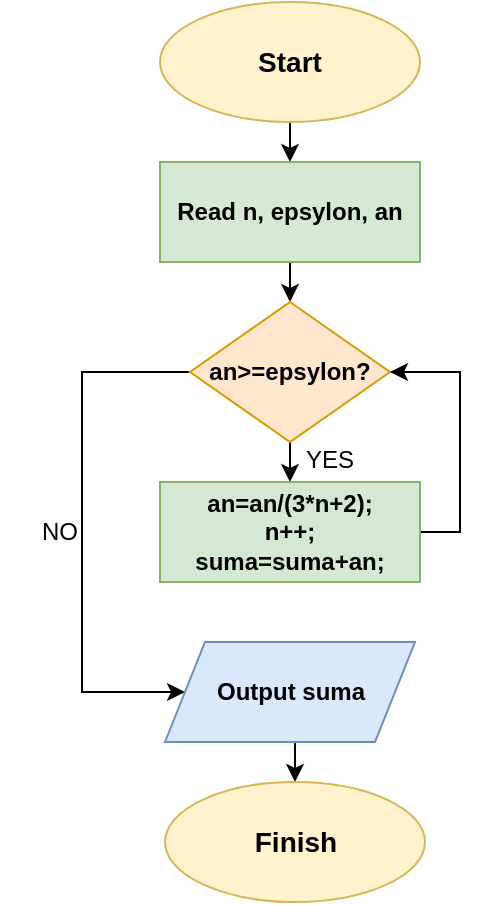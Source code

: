 <mxfile version="22.1.4" type="github">
  <diagram name="Сторінка-1" id="DYfT3-H38FNfJMRjdE1F">
    <mxGraphModel dx="910" dy="498" grid="0" gridSize="10" guides="1" tooltips="1" connect="1" arrows="1" fold="1" page="1" pageScale="1" pageWidth="827" pageHeight="1169" math="0" shadow="0">
      <root>
        <mxCell id="0" />
        <mxCell id="1" parent="0" />
        <mxCell id="lKjCsTjpu_VQotGphrrI-5" style="edgeStyle=orthogonalEdgeStyle;rounded=0;orthogonalLoop=1;jettySize=auto;html=1;exitX=0.5;exitY=1;exitDx=0;exitDy=0;entryX=0.5;entryY=0;entryDx=0;entryDy=0;" parent="1" source="lKjCsTjpu_VQotGphrrI-1" target="lKjCsTjpu_VQotGphrrI-2" edge="1">
          <mxGeometry relative="1" as="geometry" />
        </mxCell>
        <mxCell id="lKjCsTjpu_VQotGphrrI-1" value="&lt;b&gt;&lt;font style=&quot;font-size: 14px;&quot;&gt;Start&lt;/font&gt;&lt;/b&gt;" style="ellipse;whiteSpace=wrap;html=1;fillColor=#fff2cc;strokeColor=#d6b656;" parent="1" vertex="1">
          <mxGeometry x="310" y="40" width="130" height="60" as="geometry" />
        </mxCell>
        <mxCell id="lKjCsTjpu_VQotGphrrI-6" style="edgeStyle=orthogonalEdgeStyle;rounded=0;orthogonalLoop=1;jettySize=auto;html=1;exitX=0.5;exitY=1;exitDx=0;exitDy=0;entryX=0.5;entryY=0;entryDx=0;entryDy=0;" parent="1" source="lKjCsTjpu_VQotGphrrI-2" target="lKjCsTjpu_VQotGphrrI-3" edge="1">
          <mxGeometry relative="1" as="geometry" />
        </mxCell>
        <mxCell id="lKjCsTjpu_VQotGphrrI-2" value="&lt;b&gt;Read n, epsylon, an&lt;/b&gt;" style="rounded=0;whiteSpace=wrap;html=1;fillColor=#d5e8d4;strokeColor=#82b366;" parent="1" vertex="1">
          <mxGeometry x="310" y="120" width="130" height="50" as="geometry" />
        </mxCell>
        <mxCell id="lKjCsTjpu_VQotGphrrI-10" style="edgeStyle=orthogonalEdgeStyle;rounded=0;orthogonalLoop=1;jettySize=auto;html=1;exitX=0;exitY=0.5;exitDx=0;exitDy=0;entryX=0;entryY=0.5;entryDx=0;entryDy=0;" parent="1" source="lKjCsTjpu_VQotGphrrI-3" target="lKjCsTjpu_VQotGphrrI-9" edge="1">
          <mxGeometry relative="1" as="geometry">
            <mxPoint x="270" y="390" as="targetPoint" />
            <Array as="points">
              <mxPoint x="271" y="225" />
              <mxPoint x="271" y="385" />
            </Array>
          </mxGeometry>
        </mxCell>
        <mxCell id="vaFHtBoF9ftziImZioTU-1" style="edgeStyle=orthogonalEdgeStyle;rounded=0;orthogonalLoop=1;jettySize=auto;html=1;exitX=0.5;exitY=1;exitDx=0;exitDy=0;entryX=0.5;entryY=0;entryDx=0;entryDy=0;" edge="1" parent="1" source="lKjCsTjpu_VQotGphrrI-3" target="lKjCsTjpu_VQotGphrrI-4">
          <mxGeometry relative="1" as="geometry" />
        </mxCell>
        <mxCell id="lKjCsTjpu_VQotGphrrI-3" value="&lt;b&gt;an&amp;gt;=epsylon?&lt;/b&gt;" style="rhombus;whiteSpace=wrap;html=1;fillColor=#ffe6cc;strokeColor=#d79b00;" parent="1" vertex="1">
          <mxGeometry x="325" y="190" width="100" height="70" as="geometry" />
        </mxCell>
        <mxCell id="vaFHtBoF9ftziImZioTU-2" style="edgeStyle=orthogonalEdgeStyle;rounded=0;orthogonalLoop=1;jettySize=auto;html=1;exitX=1;exitY=0.5;exitDx=0;exitDy=0;entryX=1;entryY=0.5;entryDx=0;entryDy=0;" edge="1" parent="1" source="lKjCsTjpu_VQotGphrrI-4" target="lKjCsTjpu_VQotGphrrI-3">
          <mxGeometry relative="1" as="geometry" />
        </mxCell>
        <mxCell id="lKjCsTjpu_VQotGphrrI-4" value="&lt;b&gt;an=an/(3*n+2);&lt;br&gt;n++;&lt;br&gt;suma=suma+an;&lt;/b&gt;" style="rounded=0;whiteSpace=wrap;html=1;fillColor=#d5e8d4;strokeColor=#82b366;" parent="1" vertex="1">
          <mxGeometry x="310" y="280" width="130" height="50" as="geometry" />
        </mxCell>
        <mxCell id="lKjCsTjpu_VQotGphrrI-12" style="edgeStyle=orthogonalEdgeStyle;rounded=0;orthogonalLoop=1;jettySize=auto;html=1;exitX=0.5;exitY=1;exitDx=0;exitDy=0;entryX=0.5;entryY=0;entryDx=0;entryDy=0;" parent="1" source="lKjCsTjpu_VQotGphrrI-9" target="lKjCsTjpu_VQotGphrrI-11" edge="1">
          <mxGeometry relative="1" as="geometry" />
        </mxCell>
        <mxCell id="lKjCsTjpu_VQotGphrrI-9" value="&lt;b&gt;Output suma&lt;/b&gt;" style="shape=parallelogram;perimeter=parallelogramPerimeter;whiteSpace=wrap;html=1;fixedSize=1;fillColor=#dae8fc;strokeColor=#6c8ebf;" parent="1" vertex="1">
          <mxGeometry x="312.5" y="360" width="125" height="50" as="geometry" />
        </mxCell>
        <mxCell id="lKjCsTjpu_VQotGphrrI-11" value="&lt;b&gt;&lt;font style=&quot;font-size: 14px;&quot;&gt;Finish&lt;/font&gt;&lt;/b&gt;" style="ellipse;whiteSpace=wrap;html=1;fillColor=#fff2cc;strokeColor=#d6b656;" parent="1" vertex="1">
          <mxGeometry x="312.5" y="430" width="130" height="60" as="geometry" />
        </mxCell>
        <mxCell id="lKjCsTjpu_VQotGphrrI-13" value="YES" style="text;html=1;strokeColor=none;fillColor=none;align=center;verticalAlign=middle;whiteSpace=wrap;rounded=0;" parent="1" vertex="1">
          <mxGeometry x="365" y="254" width="60" height="30" as="geometry" />
        </mxCell>
        <mxCell id="lKjCsTjpu_VQotGphrrI-14" value="NO" style="text;html=1;strokeColor=none;fillColor=none;align=center;verticalAlign=middle;whiteSpace=wrap;rounded=0;" parent="1" vertex="1">
          <mxGeometry x="230" y="290" width="60" height="30" as="geometry" />
        </mxCell>
      </root>
    </mxGraphModel>
  </diagram>
</mxfile>
